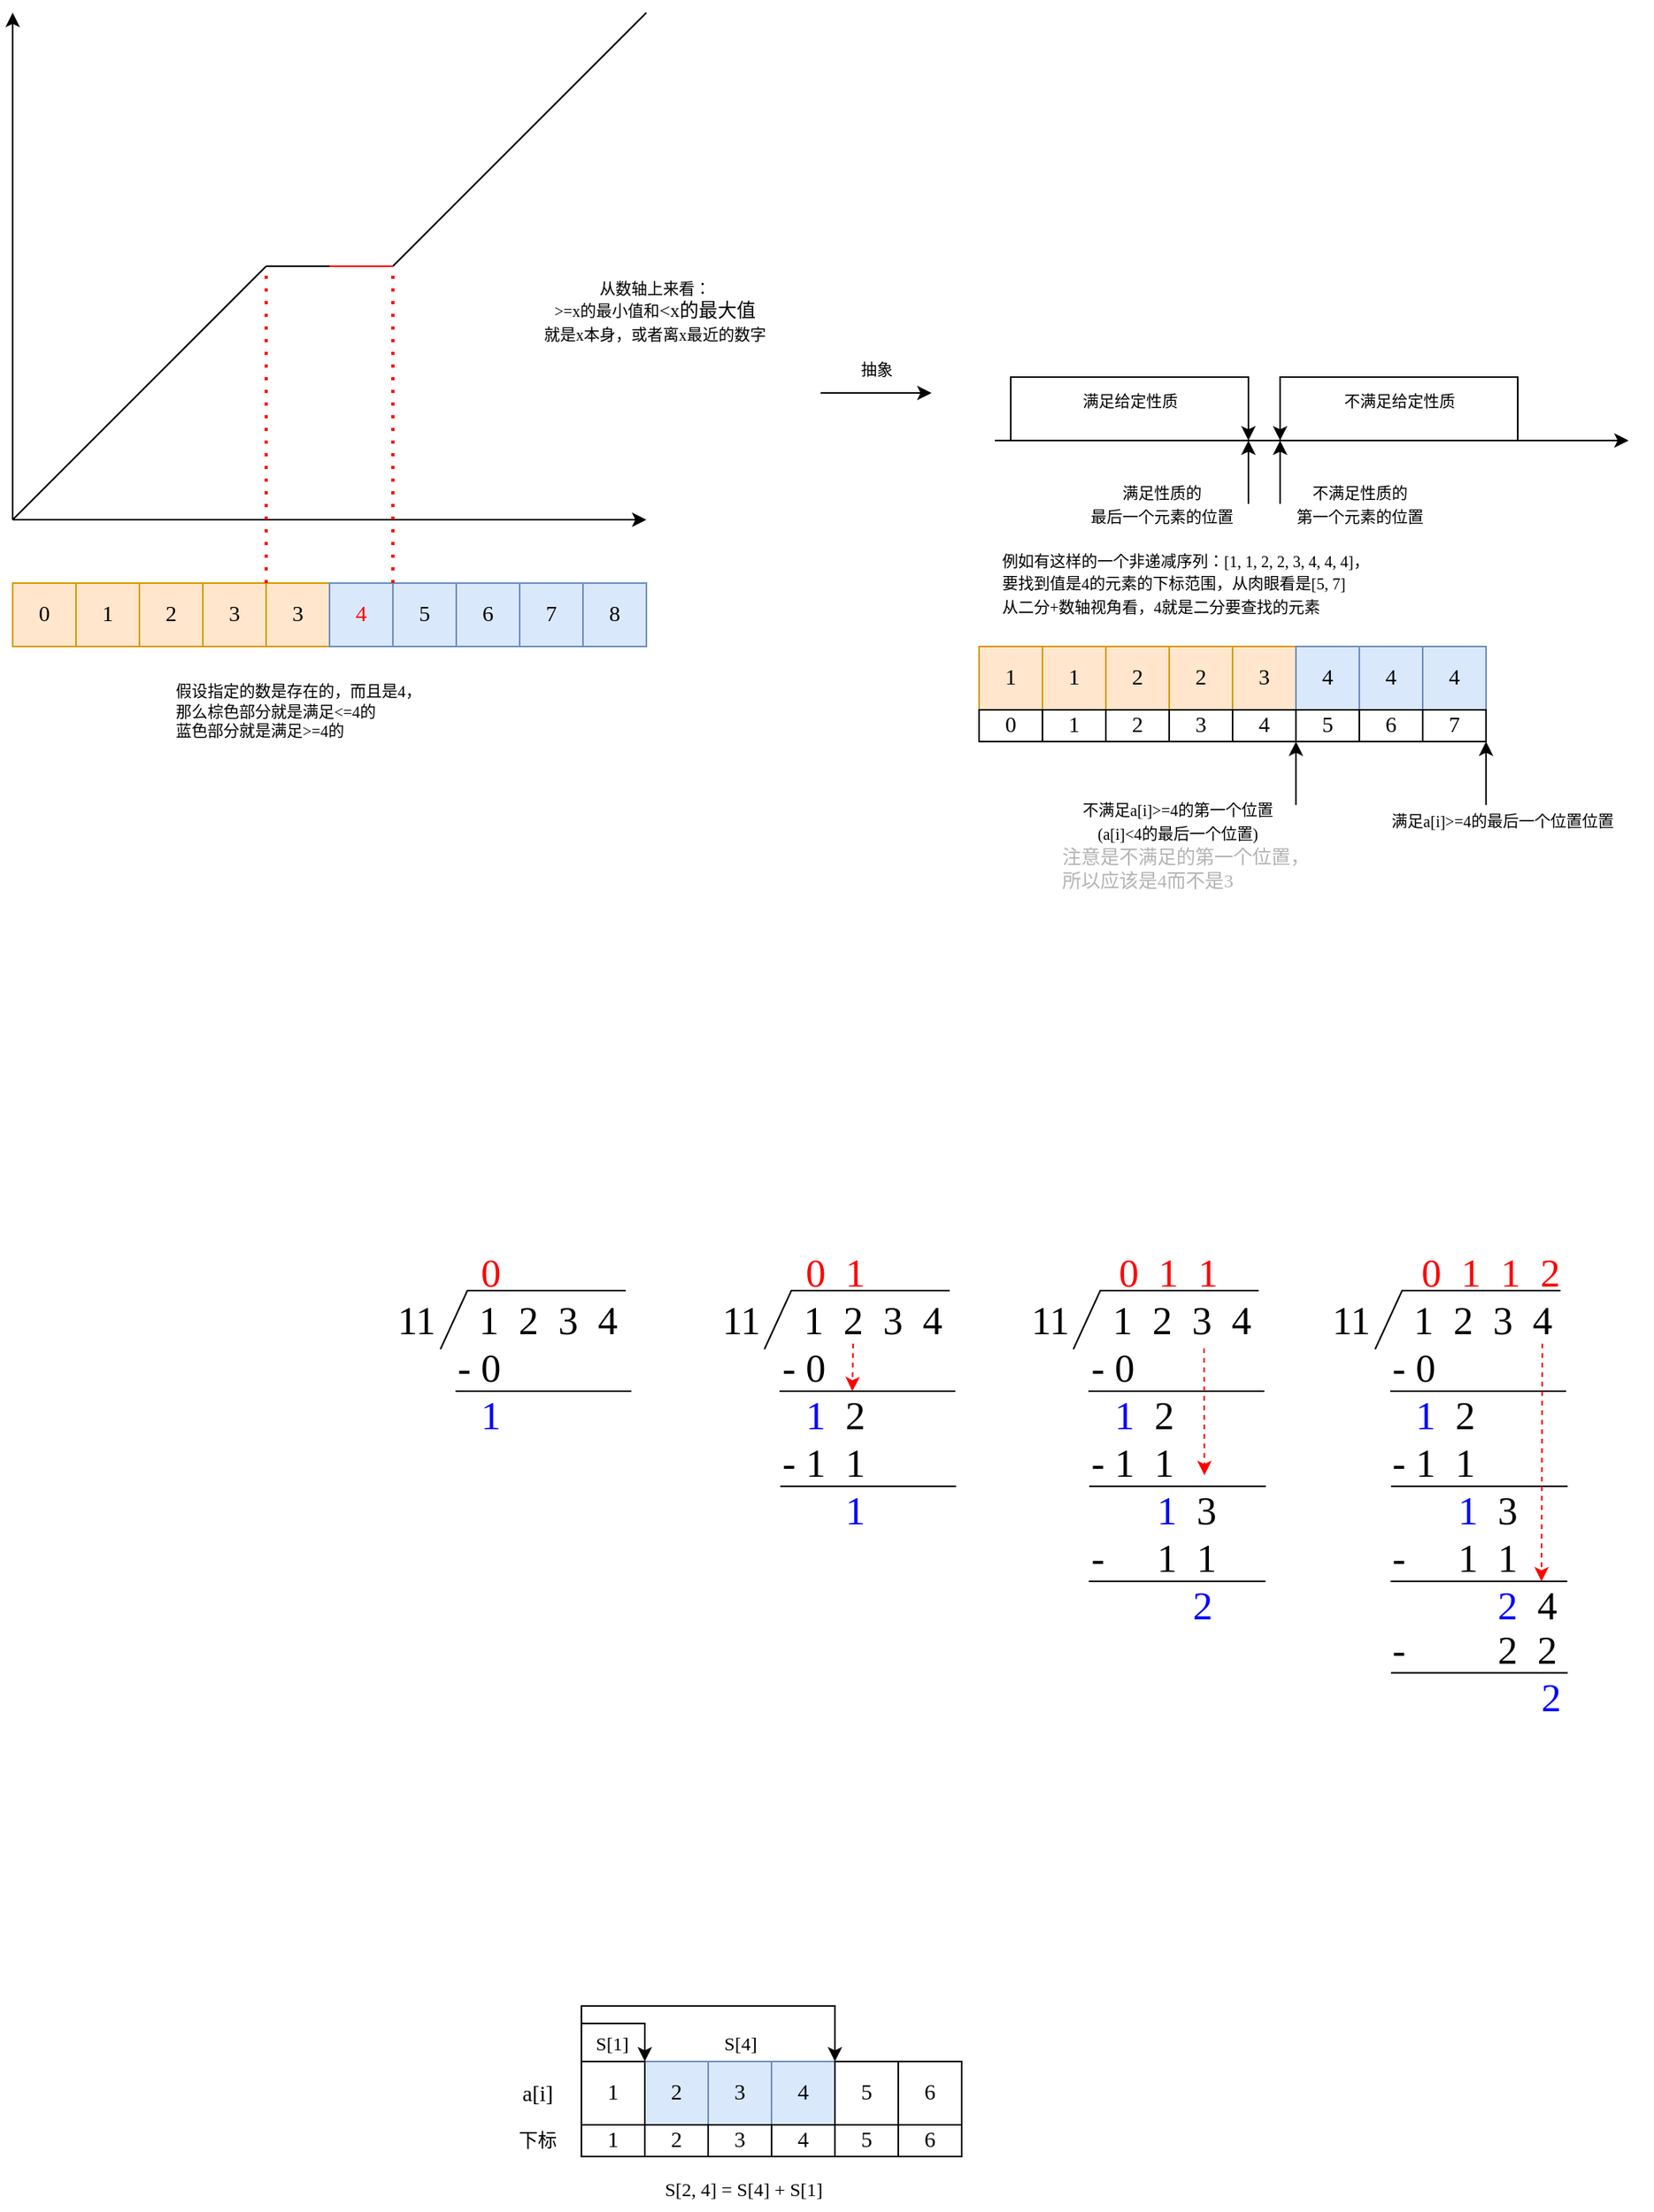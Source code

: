 <mxfile version="21.1.9" type="device">
  <diagram name="第 1 页" id="9zUbWYoIl6yVEuOiOavs">
    <mxGraphModel dx="1073" dy="599" grid="0" gridSize="10" guides="1" tooltips="1" connect="1" arrows="1" fold="1" page="1" pageScale="1" pageWidth="1654" pageHeight="2336" math="0" shadow="0">
      <root>
        <mxCell id="0" />
        <mxCell id="1" parent="0" />
        <mxCell id="oUjWwWJiYIkfK6Kyxx1s-2" value="&lt;font style=&quot;font-size: 14px;&quot;&gt;1&lt;/font&gt;" style="rounded=0;whiteSpace=wrap;html=1;fillColor=#ffe6cc;strokeColor=#d79b00;fontFamily=Songti TC;fontSize=14;" vertex="1" parent="1">
          <mxGeometry x="280" y="480" width="40" height="40" as="geometry" />
        </mxCell>
        <mxCell id="oUjWwWJiYIkfK6Kyxx1s-3" value="2" style="rounded=0;whiteSpace=wrap;html=1;fillColor=#ffe6cc;strokeColor=#d79b00;fontFamily=Songti TC;fontSize=14;" vertex="1" parent="1">
          <mxGeometry x="320" y="480" width="40" height="40" as="geometry" />
        </mxCell>
        <mxCell id="oUjWwWJiYIkfK6Kyxx1s-4" value="3" style="rounded=0;whiteSpace=wrap;html=1;fillColor=#ffe6cc;strokeColor=#d79b00;fontFamily=Songti TC;fontSize=14;" vertex="1" parent="1">
          <mxGeometry x="360" y="480" width="40" height="40" as="geometry" />
        </mxCell>
        <mxCell id="oUjWwWJiYIkfK6Kyxx1s-5" value="3" style="rounded=0;whiteSpace=wrap;html=1;fillColor=#ffe6cc;strokeColor=#d79b00;fontFamily=Songti TC;fontSize=14;" vertex="1" parent="1">
          <mxGeometry x="400" y="480" width="40" height="40" as="geometry" />
        </mxCell>
        <mxCell id="oUjWwWJiYIkfK6Kyxx1s-6" value="&lt;font color=&quot;#ff0000&quot;&gt;4&lt;/font&gt;" style="rounded=0;whiteSpace=wrap;html=1;fillColor=#dae8fc;strokeColor=#6c8ebf;fontFamily=Songti TC;fontSize=14;" vertex="1" parent="1">
          <mxGeometry x="440" y="480" width="40" height="40" as="geometry" />
        </mxCell>
        <mxCell id="oUjWwWJiYIkfK6Kyxx1s-7" value="5" style="rounded=0;whiteSpace=wrap;html=1;fillColor=#dae8fc;strokeColor=#6c8ebf;fontFamily=Songti TC;fontSize=14;" vertex="1" parent="1">
          <mxGeometry x="480" y="480" width="40" height="40" as="geometry" />
        </mxCell>
        <mxCell id="oUjWwWJiYIkfK6Kyxx1s-8" value="6" style="rounded=0;whiteSpace=wrap;html=1;fillColor=#dae8fc;strokeColor=#6c8ebf;fontFamily=Songti TC;fontSize=14;" vertex="1" parent="1">
          <mxGeometry x="520" y="480" width="40" height="40" as="geometry" />
        </mxCell>
        <mxCell id="oUjWwWJiYIkfK6Kyxx1s-9" value="7" style="rounded=0;whiteSpace=wrap;html=1;fillColor=#dae8fc;strokeColor=#6c8ebf;fontFamily=Songti TC;fontSize=14;" vertex="1" parent="1">
          <mxGeometry x="560" y="480" width="40" height="40" as="geometry" />
        </mxCell>
        <mxCell id="oUjWwWJiYIkfK6Kyxx1s-10" value="8" style="rounded=0;whiteSpace=wrap;html=1;fillColor=#dae8fc;strokeColor=#6c8ebf;fontFamily=Songti TC;fontSize=14;" vertex="1" parent="1">
          <mxGeometry x="600" y="480" width="40" height="40" as="geometry" />
        </mxCell>
        <mxCell id="oUjWwWJiYIkfK6Kyxx1s-11" value="" style="endArrow=classic;html=1;rounded=0;" edge="1" parent="1">
          <mxGeometry width="50" height="50" relative="1" as="geometry">
            <mxPoint x="240" y="440" as="sourcePoint" />
            <mxPoint x="640" y="440" as="targetPoint" />
          </mxGeometry>
        </mxCell>
        <mxCell id="oUjWwWJiYIkfK6Kyxx1s-12" value="" style="endArrow=none;html=1;rounded=0;" edge="1" parent="1">
          <mxGeometry width="50" height="50" relative="1" as="geometry">
            <mxPoint x="240" y="440" as="sourcePoint" />
            <mxPoint x="400" y="280" as="targetPoint" />
          </mxGeometry>
        </mxCell>
        <mxCell id="oUjWwWJiYIkfK6Kyxx1s-13" value="" style="endArrow=none;html=1;rounded=0;" edge="1" parent="1">
          <mxGeometry width="50" height="50" relative="1" as="geometry">
            <mxPoint x="400" y="280" as="sourcePoint" />
            <mxPoint x="440" y="280" as="targetPoint" />
          </mxGeometry>
        </mxCell>
        <mxCell id="oUjWwWJiYIkfK6Kyxx1s-14" value="&lt;font style=&quot;font-size: 14px;&quot;&gt;0&lt;/font&gt;" style="rounded=0;whiteSpace=wrap;html=1;fillColor=#ffe6cc;strokeColor=#d79b00;fontFamily=Songti TC;fontSize=14;" vertex="1" parent="1">
          <mxGeometry x="240" y="480" width="40" height="40" as="geometry" />
        </mxCell>
        <mxCell id="oUjWwWJiYIkfK6Kyxx1s-15" value="" style="endArrow=none;html=1;rounded=0;strokeColor=#FF0000;" edge="1" parent="1">
          <mxGeometry width="50" height="50" relative="1" as="geometry">
            <mxPoint x="440" y="280" as="sourcePoint" />
            <mxPoint x="480" y="280" as="targetPoint" />
          </mxGeometry>
        </mxCell>
        <mxCell id="oUjWwWJiYIkfK6Kyxx1s-16" value="" style="endArrow=none;html=1;rounded=0;" edge="1" parent="1">
          <mxGeometry width="50" height="50" relative="1" as="geometry">
            <mxPoint x="480" y="280" as="sourcePoint" />
            <mxPoint x="520" y="240" as="targetPoint" />
          </mxGeometry>
        </mxCell>
        <mxCell id="oUjWwWJiYIkfK6Kyxx1s-17" value="" style="endArrow=none;html=1;rounded=0;" edge="1" parent="1">
          <mxGeometry width="50" height="50" relative="1" as="geometry">
            <mxPoint x="520" y="240" as="sourcePoint" />
            <mxPoint x="640" y="120" as="targetPoint" />
          </mxGeometry>
        </mxCell>
        <mxCell id="oUjWwWJiYIkfK6Kyxx1s-18" value="" style="endArrow=classic;html=1;rounded=0;" edge="1" parent="1">
          <mxGeometry width="50" height="50" relative="1" as="geometry">
            <mxPoint x="240" y="440" as="sourcePoint" />
            <mxPoint x="240" y="120" as="targetPoint" />
          </mxGeometry>
        </mxCell>
        <mxCell id="oUjWwWJiYIkfK6Kyxx1s-19" value="" style="endArrow=none;dashed=1;html=1;dashPattern=1 3;strokeWidth=2;rounded=0;fontColor=#FF0000;labelBorderColor=#FF0000;strokeColor=#FF0000;" edge="1" parent="1">
          <mxGeometry width="50" height="50" relative="1" as="geometry">
            <mxPoint x="480" y="480" as="sourcePoint" />
            <mxPoint x="480" y="280" as="targetPoint" />
          </mxGeometry>
        </mxCell>
        <mxCell id="oUjWwWJiYIkfK6Kyxx1s-20" value="&lt;div style=&quot;text-align: left;&quot;&gt;&lt;span style=&quot;font-family: &amp;quot;Songti TC&amp;quot;; font-size: x-small; background-color: initial;&quot;&gt;假设指定的数是存在的，而且是4，&lt;/span&gt;&lt;/div&gt;&lt;font face=&quot;Songti TC&quot; size=&quot;1&quot;&gt;&lt;div style=&quot;text-align: left;&quot;&gt;&lt;span style=&quot;background-color: initial;&quot;&gt;那么棕色部分就是满足&amp;lt;=4的&lt;/span&gt;&lt;/div&gt;&lt;div style=&quot;text-align: left;&quot;&gt;&lt;span style=&quot;background-color: initial;&quot;&gt;蓝色部分就是满足&amp;gt;=4的&lt;/span&gt;&lt;/div&gt;&lt;/font&gt;" style="text;html=1;align=center;verticalAlign=middle;resizable=0;points=[];autosize=1;strokeColor=none;fillColor=none;" vertex="1" parent="1">
          <mxGeometry x="315" y="530" width="210" height="60" as="geometry" />
        </mxCell>
        <mxCell id="oUjWwWJiYIkfK6Kyxx1s-21" value="&lt;font face=&quot;Songti TC&quot;&gt;&lt;font size=&quot;1&quot;&gt;从数轴上来看：&lt;br&gt;&amp;gt;=x的最小值和&lt;/font&gt;&amp;lt;x的最大值&lt;/font&gt;&lt;font size=&quot;1&quot; face=&quot;Songti TC&quot;&gt;&lt;br&gt;就是x本身，或者离x最近的数字&lt;br&gt;&lt;br&gt;&lt;/font&gt;" style="text;html=1;align=center;verticalAlign=middle;resizable=0;points=[];autosize=1;strokeColor=none;fillColor=none;" vertex="1" parent="1">
          <mxGeometry x="550" y="280" width="190" height="70" as="geometry" />
        </mxCell>
        <mxCell id="oUjWwWJiYIkfK6Kyxx1s-22" value="" style="endArrow=none;dashed=1;html=1;dashPattern=1 3;strokeWidth=2;rounded=0;strokeColor=#FF0000;" edge="1" parent="1">
          <mxGeometry width="50" height="50" relative="1" as="geometry">
            <mxPoint x="400" y="480" as="sourcePoint" />
            <mxPoint x="400" y="280" as="targetPoint" />
          </mxGeometry>
        </mxCell>
        <mxCell id="oUjWwWJiYIkfK6Kyxx1s-24" value="" style="endArrow=classic;html=1;rounded=0;" edge="1" parent="1">
          <mxGeometry width="50" height="50" relative="1" as="geometry">
            <mxPoint x="750" y="360" as="sourcePoint" />
            <mxPoint x="820" y="360" as="targetPoint" />
          </mxGeometry>
        </mxCell>
        <mxCell id="oUjWwWJiYIkfK6Kyxx1s-25" value="&lt;font size=&quot;1&quot; face=&quot;Songti TC&quot;&gt;抽象&lt;br&gt;&lt;/font&gt;" style="text;html=1;align=center;verticalAlign=middle;resizable=0;points=[];autosize=1;strokeColor=none;fillColor=none;" vertex="1" parent="1">
          <mxGeometry x="760" y="330" width="50" height="30" as="geometry" />
        </mxCell>
        <mxCell id="oUjWwWJiYIkfK6Kyxx1s-26" value="" style="endArrow=classic;html=1;rounded=0;" edge="1" parent="1">
          <mxGeometry width="50" height="50" relative="1" as="geometry">
            <mxPoint x="860" y="390" as="sourcePoint" />
            <mxPoint x="1260" y="390" as="targetPoint" />
          </mxGeometry>
        </mxCell>
        <mxCell id="oUjWwWJiYIkfK6Kyxx1s-27" value="" style="endArrow=classic;html=1;rounded=0;" edge="1" parent="1">
          <mxGeometry width="50" height="50" relative="1" as="geometry">
            <mxPoint x="870" y="390" as="sourcePoint" />
            <mxPoint x="1020" y="390" as="targetPoint" />
            <Array as="points">
              <mxPoint x="870" y="350" />
              <mxPoint x="970" y="350" />
              <mxPoint x="1020" y="350" />
            </Array>
          </mxGeometry>
        </mxCell>
        <mxCell id="oUjWwWJiYIkfK6Kyxx1s-28" value="" style="endArrow=classic;html=1;rounded=0;" edge="1" parent="1">
          <mxGeometry width="50" height="50" relative="1" as="geometry">
            <mxPoint x="1190" y="390" as="sourcePoint" />
            <mxPoint x="1040" y="390" as="targetPoint" />
            <Array as="points">
              <mxPoint x="1190" y="350" />
              <mxPoint x="1140" y="350" />
              <mxPoint x="1040" y="350" />
            </Array>
          </mxGeometry>
        </mxCell>
        <mxCell id="oUjWwWJiYIkfK6Kyxx1s-29" value="&lt;font size=&quot;1&quot; face=&quot;Songti TC&quot;&gt;满足给定性质&lt;br&gt;&lt;/font&gt;" style="text;html=1;align=center;verticalAlign=middle;resizable=0;points=[];autosize=1;strokeColor=none;fillColor=none;" vertex="1" parent="1">
          <mxGeometry x="895" y="350" width="100" height="30" as="geometry" />
        </mxCell>
        <mxCell id="oUjWwWJiYIkfK6Kyxx1s-31" value="&lt;font size=&quot;1&quot; face=&quot;Songti TC&quot;&gt;不满足给定性质&lt;br&gt;&lt;/font&gt;" style="text;html=1;align=center;verticalAlign=middle;resizable=0;points=[];autosize=1;strokeColor=none;fillColor=none;" vertex="1" parent="1">
          <mxGeometry x="1060" y="350" width="110" height="30" as="geometry" />
        </mxCell>
        <mxCell id="oUjWwWJiYIkfK6Kyxx1s-32" value="" style="endArrow=classic;html=1;rounded=0;" edge="1" parent="1">
          <mxGeometry width="50" height="50" relative="1" as="geometry">
            <mxPoint x="1020" y="430" as="sourcePoint" />
            <mxPoint x="1020" y="390" as="targetPoint" />
          </mxGeometry>
        </mxCell>
        <mxCell id="oUjWwWJiYIkfK6Kyxx1s-33" value="" style="endArrow=classic;html=1;rounded=0;" edge="1" parent="1">
          <mxGeometry width="50" height="50" relative="1" as="geometry">
            <mxPoint x="1040" y="430" as="sourcePoint" />
            <mxPoint x="1040" y="390" as="targetPoint" />
          </mxGeometry>
        </mxCell>
        <mxCell id="oUjWwWJiYIkfK6Kyxx1s-34" value="&lt;font size=&quot;1&quot; face=&quot;Songti TC&quot;&gt;满足性质的&lt;br&gt;最后一个元素的位置&lt;br&gt;&lt;/font&gt;" style="text;html=1;align=center;verticalAlign=middle;resizable=0;points=[];autosize=1;strokeColor=none;fillColor=none;" vertex="1" parent="1">
          <mxGeometry x="900" y="410" width="130" height="40" as="geometry" />
        </mxCell>
        <mxCell id="oUjWwWJiYIkfK6Kyxx1s-35" value="&lt;font size=&quot;1&quot; face=&quot;Songti TC&quot;&gt;不满足性质的&lt;br&gt;第一个元素的位置&lt;br&gt;&lt;/font&gt;" style="text;html=1;align=center;verticalAlign=middle;resizable=0;points=[];autosize=1;strokeColor=none;fillColor=none;" vertex="1" parent="1">
          <mxGeometry x="1030" y="410" width="120" height="40" as="geometry" />
        </mxCell>
        <mxCell id="oUjWwWJiYIkfK6Kyxx1s-37" value="&lt;div style=&quot;text-align: left;&quot;&gt;&lt;span style=&quot;font-family: &amp;quot;Songti TC&amp;quot;; font-size: x-small; background-color: initial;&quot;&gt;例如有这样的一个非递减序列：[1, 1, 2, 2, 3, 4, 4, 4]，&lt;/span&gt;&lt;/div&gt;&lt;div style=&quot;text-align: left;&quot;&gt;&lt;span style=&quot;font-family: &amp;quot;Songti TC&amp;quot;; font-size: x-small; background-color: initial;&quot;&gt;要找到值是4的元素的下标范围，从肉眼看是[5, 7]&lt;/span&gt;&lt;/div&gt;&lt;div style=&quot;text-align: left;&quot;&gt;&lt;font size=&quot;1&quot; face=&quot;Songti TC&quot;&gt;从二分+数轴视角看，4就是二分要查找的元素&lt;/font&gt;&lt;/div&gt;" style="text;html=1;align=center;verticalAlign=middle;resizable=0;points=[];autosize=1;strokeColor=none;fillColor=none;" vertex="1" parent="1">
          <mxGeometry x="835" y="450" width="290" height="60" as="geometry" />
        </mxCell>
        <mxCell id="oUjWwWJiYIkfK6Kyxx1s-38" value="&lt;font style=&quot;font-size: 14px;&quot;&gt;1&lt;/font&gt;" style="rounded=0;whiteSpace=wrap;html=1;fillColor=#ffe6cc;strokeColor=#d79b00;fontFamily=Songti TC;fontSize=14;" vertex="1" parent="1">
          <mxGeometry x="890" y="520" width="40" height="40" as="geometry" />
        </mxCell>
        <mxCell id="oUjWwWJiYIkfK6Kyxx1s-39" value="2" style="rounded=0;whiteSpace=wrap;html=1;fillColor=#ffe6cc;strokeColor=#d79b00;fontFamily=Songti TC;fontSize=14;" vertex="1" parent="1">
          <mxGeometry x="930" y="520" width="40" height="40" as="geometry" />
        </mxCell>
        <mxCell id="oUjWwWJiYIkfK6Kyxx1s-40" value="2" style="rounded=0;whiteSpace=wrap;html=1;fillColor=#ffe6cc;strokeColor=#d79b00;fontFamily=Songti TC;fontSize=14;" vertex="1" parent="1">
          <mxGeometry x="970" y="520" width="40" height="40" as="geometry" />
        </mxCell>
        <mxCell id="oUjWwWJiYIkfK6Kyxx1s-41" value="3" style="rounded=0;whiteSpace=wrap;html=1;fillColor=#ffe6cc;strokeColor=#d79b00;fontFamily=Songti TC;fontSize=14;" vertex="1" parent="1">
          <mxGeometry x="1010" y="520" width="40" height="40" as="geometry" />
        </mxCell>
        <mxCell id="oUjWwWJiYIkfK6Kyxx1s-42" value="4" style="rounded=0;whiteSpace=wrap;html=1;fillColor=#dae8fc;strokeColor=#6c8ebf;fontFamily=Songti TC;fontSize=14;" vertex="1" parent="1">
          <mxGeometry x="1050" y="520" width="40" height="40" as="geometry" />
        </mxCell>
        <mxCell id="oUjWwWJiYIkfK6Kyxx1s-43" value="4" style="rounded=0;whiteSpace=wrap;html=1;fillColor=#dae8fc;strokeColor=#6c8ebf;fontFamily=Songti TC;fontSize=14;" vertex="1" parent="1">
          <mxGeometry x="1090" y="520" width="40" height="40" as="geometry" />
        </mxCell>
        <mxCell id="oUjWwWJiYIkfK6Kyxx1s-44" value="4" style="rounded=0;whiteSpace=wrap;html=1;fillColor=#dae8fc;strokeColor=#6c8ebf;fontFamily=Songti TC;fontSize=14;" vertex="1" parent="1">
          <mxGeometry x="1130" y="520" width="40" height="40" as="geometry" />
        </mxCell>
        <mxCell id="oUjWwWJiYIkfK6Kyxx1s-47" value="&lt;font style=&quot;font-size: 14px;&quot;&gt;1&lt;/font&gt;" style="rounded=0;whiteSpace=wrap;html=1;fillColor=#ffe6cc;strokeColor=#d79b00;fontFamily=Songti TC;fontSize=14;" vertex="1" parent="1">
          <mxGeometry x="850" y="520" width="40" height="40" as="geometry" />
        </mxCell>
        <mxCell id="oUjWwWJiYIkfK6Kyxx1s-58" value="" style="group" vertex="1" connectable="0" parent="1">
          <mxGeometry x="850" y="560" width="320" height="20" as="geometry" />
        </mxCell>
        <mxCell id="oUjWwWJiYIkfK6Kyxx1s-49" value="&lt;font style=&quot;font-size: 14px;&quot;&gt;1&lt;/font&gt;" style="rounded=0;whiteSpace=wrap;html=1;fontFamily=Songti TC;fontSize=14;container=0;" vertex="1" parent="oUjWwWJiYIkfK6Kyxx1s-58">
          <mxGeometry x="40" width="40" height="20" as="geometry" />
        </mxCell>
        <mxCell id="oUjWwWJiYIkfK6Kyxx1s-50" value="2" style="rounded=0;whiteSpace=wrap;html=1;fontFamily=Songti TC;fontSize=14;container=0;" vertex="1" parent="oUjWwWJiYIkfK6Kyxx1s-58">
          <mxGeometry x="80" width="40" height="20" as="geometry" />
        </mxCell>
        <mxCell id="oUjWwWJiYIkfK6Kyxx1s-51" value="3" style="rounded=0;whiteSpace=wrap;html=1;fontFamily=Songti TC;fontSize=14;container=0;" vertex="1" parent="oUjWwWJiYIkfK6Kyxx1s-58">
          <mxGeometry x="120" width="40" height="20" as="geometry" />
        </mxCell>
        <mxCell id="oUjWwWJiYIkfK6Kyxx1s-52" value="4" style="rounded=0;whiteSpace=wrap;html=1;fontFamily=Songti TC;fontSize=14;container=0;" vertex="1" parent="oUjWwWJiYIkfK6Kyxx1s-58">
          <mxGeometry x="160" width="40" height="20" as="geometry" />
        </mxCell>
        <mxCell id="oUjWwWJiYIkfK6Kyxx1s-53" value="5" style="rounded=0;whiteSpace=wrap;html=1;fontFamily=Songti TC;fontSize=14;container=0;" vertex="1" parent="oUjWwWJiYIkfK6Kyxx1s-58">
          <mxGeometry x="200" width="40" height="20" as="geometry" />
        </mxCell>
        <mxCell id="oUjWwWJiYIkfK6Kyxx1s-54" value="6" style="rounded=0;whiteSpace=wrap;html=1;fontFamily=Songti TC;fontSize=14;container=0;" vertex="1" parent="oUjWwWJiYIkfK6Kyxx1s-58">
          <mxGeometry x="240" width="40" height="20" as="geometry" />
        </mxCell>
        <mxCell id="oUjWwWJiYIkfK6Kyxx1s-55" value="7" style="rounded=0;whiteSpace=wrap;html=1;fontFamily=Songti TC;fontSize=14;container=0;" vertex="1" parent="oUjWwWJiYIkfK6Kyxx1s-58">
          <mxGeometry x="280" width="40" height="20" as="geometry" />
        </mxCell>
        <mxCell id="oUjWwWJiYIkfK6Kyxx1s-56" value="&lt;font style=&quot;font-size: 14px;&quot;&gt;0&lt;/font&gt;" style="rounded=0;whiteSpace=wrap;html=1;fontFamily=Songti TC;fontSize=14;container=0;" vertex="1" parent="oUjWwWJiYIkfK6Kyxx1s-58">
          <mxGeometry width="40" height="20" as="geometry" />
        </mxCell>
        <mxCell id="oUjWwWJiYIkfK6Kyxx1s-59" value="&lt;font size=&quot;1&quot; face=&quot;Songti TC&quot;&gt;&lt;br&gt;&lt;/font&gt;" style="text;html=1;align=center;verticalAlign=middle;resizable=0;points=[];autosize=1;strokeColor=none;fillColor=none;" vertex="1" parent="1">
          <mxGeometry x="1160" y="635" width="20" height="30" as="geometry" />
        </mxCell>
        <mxCell id="oUjWwWJiYIkfK6Kyxx1s-60" value="&lt;font size=&quot;1&quot; face=&quot;Songti TC&quot;&gt;不满足a[i]&amp;gt;=4的第一个位置&lt;br&gt;(a[i]&amp;lt;4的最后一个位置)&lt;br&gt;&lt;/font&gt;" style="text;html=1;align=center;verticalAlign=middle;resizable=0;points=[];autosize=1;strokeColor=none;fillColor=none;" vertex="1" parent="1">
          <mxGeometry x="890" y="610" width="170" height="40" as="geometry" />
        </mxCell>
        <mxCell id="oUjWwWJiYIkfK6Kyxx1s-61" value="" style="endArrow=classic;html=1;rounded=0;" edge="1" parent="1">
          <mxGeometry width="50" height="50" relative="1" as="geometry">
            <mxPoint x="1170" y="620" as="sourcePoint" />
            <mxPoint x="1170" y="580" as="targetPoint" />
          </mxGeometry>
        </mxCell>
        <mxCell id="oUjWwWJiYIkfK6Kyxx1s-62" value="" style="endArrow=classic;html=1;rounded=0;" edge="1" parent="1">
          <mxGeometry width="50" height="50" relative="1" as="geometry">
            <mxPoint x="1050" y="620" as="sourcePoint" />
            <mxPoint x="1050" y="580" as="targetPoint" />
          </mxGeometry>
        </mxCell>
        <mxCell id="oUjWwWJiYIkfK6Kyxx1s-63" value="&lt;div style=&quot;text-align: left;&quot;&gt;&lt;span style=&quot;color: rgb(179, 179, 179); font-family: &amp;quot;Songti TC&amp;quot;; background-color: initial;&quot;&gt;注意是不满足的第一个位置，&lt;/span&gt;&lt;/div&gt;&lt;font style=&quot;font-size: 12px;&quot; face=&quot;Songti TC&quot;&gt;&lt;div style=&quot;text-align: left;&quot;&gt;&lt;span style=&quot;color: rgb(179, 179, 179); background-color: initial;&quot;&gt;所以应该是4而不是3&lt;/span&gt;&lt;/div&gt;&lt;/font&gt;" style="text;html=1;align=center;verticalAlign=middle;resizable=0;points=[];autosize=1;strokeColor=none;fillColor=none;" vertex="1" parent="1">
          <mxGeometry x="890" y="640" width="180" height="40" as="geometry" />
        </mxCell>
        <mxCell id="oUjWwWJiYIkfK6Kyxx1s-64" value="&lt;font size=&quot;1&quot; face=&quot;Songti TC&quot;&gt;满足a[i]&amp;gt;=4的最后一个位置位置&lt;br&gt;&lt;/font&gt;" style="text;html=1;align=center;verticalAlign=middle;resizable=0;points=[];autosize=1;strokeColor=none;fillColor=none;" vertex="1" parent="1">
          <mxGeometry x="1085" y="615" width="190" height="30" as="geometry" />
        </mxCell>
        <mxCell id="oUjWwWJiYIkfK6Kyxx1s-65" value="" style="endArrow=none;html=1;rounded=0;" edge="1" parent="1">
          <mxGeometry width="50" height="50" relative="1" as="geometry">
            <mxPoint x="519.5" y="990" as="sourcePoint" />
            <mxPoint x="630.5" y="990" as="targetPoint" />
          </mxGeometry>
        </mxCell>
        <mxCell id="oUjWwWJiYIkfK6Kyxx1s-66" value="" style="endArrow=none;html=1;rounded=0;" edge="1" parent="1">
          <mxGeometry width="50" height="50" relative="1" as="geometry">
            <mxPoint x="510" y="963.5" as="sourcePoint" />
            <mxPoint x="627" y="926.5" as="targetPoint" />
            <Array as="points">
              <mxPoint x="527" y="926.5" />
            </Array>
          </mxGeometry>
        </mxCell>
        <mxCell id="oUjWwWJiYIkfK6Kyxx1s-67" value="&lt;font style=&quot;font-size: 25px;&quot;&gt;&amp;nbsp;1&amp;nbsp; 2&amp;nbsp; 3&amp;nbsp; 4&lt;/font&gt;" style="text;html=1;strokeColor=none;fillColor=none;align=center;verticalAlign=middle;whiteSpace=wrap;rounded=0;fontFamily=Songti TC;" vertex="1" parent="1">
          <mxGeometry x="520" y="930" width="110" height="30" as="geometry" />
        </mxCell>
        <mxCell id="oUjWwWJiYIkfK6Kyxx1s-68" value="&lt;font style=&quot;font-size: 25px;&quot;&gt;11&lt;/font&gt;" style="text;html=1;strokeColor=none;fillColor=none;align=center;verticalAlign=middle;whiteSpace=wrap;rounded=0;fontFamily=Songti TC;" vertex="1" parent="1">
          <mxGeometry x="460" y="930" width="70" height="30" as="geometry" />
        </mxCell>
        <mxCell id="oUjWwWJiYIkfK6Kyxx1s-69" value="&lt;font color=&quot;#ff0000&quot; style=&quot;font-size: 25px;&quot;&gt;0&amp;nbsp;&lt;/font&gt;" style="text;html=1;strokeColor=none;fillColor=none;align=center;verticalAlign=middle;whiteSpace=wrap;rounded=0;fontFamily=Songti TC;" vertex="1" parent="1">
          <mxGeometry x="510" y="900" width="70" height="30" as="geometry" />
        </mxCell>
        <mxCell id="oUjWwWJiYIkfK6Kyxx1s-70" value="&lt;font style=&quot;font-size: 25px;&quot;&gt;0&amp;nbsp;&lt;/font&gt;" style="text;html=1;strokeColor=none;fillColor=none;align=center;verticalAlign=middle;whiteSpace=wrap;rounded=0;fontFamily=Songti TC;" vertex="1" parent="1">
          <mxGeometry x="510" y="960" width="70" height="30" as="geometry" />
        </mxCell>
        <mxCell id="oUjWwWJiYIkfK6Kyxx1s-71" value="&lt;font color=&quot;#0000ff&quot; style=&quot;font-size: 25px;&quot;&gt;1&amp;nbsp;&lt;/font&gt;" style="text;html=1;strokeColor=none;fillColor=none;align=center;verticalAlign=middle;whiteSpace=wrap;rounded=0;fontFamily=Songti TC;" vertex="1" parent="1">
          <mxGeometry x="510" y="990" width="70" height="30" as="geometry" />
        </mxCell>
        <mxCell id="oUjWwWJiYIkfK6Kyxx1s-72" value="&lt;font style=&quot;font-size: 25px;&quot;&gt;-&lt;/font&gt;" style="text;html=1;strokeColor=none;fillColor=none;align=center;verticalAlign=middle;whiteSpace=wrap;rounded=0;fontFamily=Songti TC;" vertex="1" parent="1">
          <mxGeometry x="510" y="970" width="30" height="10" as="geometry" />
        </mxCell>
        <mxCell id="oUjWwWJiYIkfK6Kyxx1s-89" value="" style="endArrow=none;html=1;rounded=0;" edge="1" parent="1">
          <mxGeometry width="50" height="50" relative="1" as="geometry">
            <mxPoint x="724" y="990" as="sourcePoint" />
            <mxPoint x="835" y="990" as="targetPoint" />
          </mxGeometry>
        </mxCell>
        <mxCell id="oUjWwWJiYIkfK6Kyxx1s-90" value="" style="endArrow=none;html=1;rounded=0;" edge="1" parent="1">
          <mxGeometry width="50" height="50" relative="1" as="geometry">
            <mxPoint x="714.5" y="963.5" as="sourcePoint" />
            <mxPoint x="831.5" y="926.5" as="targetPoint" />
            <Array as="points">
              <mxPoint x="731.5" y="926.5" />
            </Array>
          </mxGeometry>
        </mxCell>
        <mxCell id="oUjWwWJiYIkfK6Kyxx1s-91" value="&lt;font style=&quot;font-size: 25px;&quot;&gt;&amp;nbsp;1&amp;nbsp; 2&amp;nbsp; 3&amp;nbsp; 4&lt;/font&gt;" style="text;html=1;strokeColor=none;fillColor=none;align=center;verticalAlign=middle;whiteSpace=wrap;rounded=0;fontFamily=Songti TC;" vertex="1" parent="1">
          <mxGeometry x="724.5" y="930" width="110" height="30" as="geometry" />
        </mxCell>
        <mxCell id="oUjWwWJiYIkfK6Kyxx1s-92" value="&lt;font style=&quot;font-size: 25px;&quot;&gt;11&lt;/font&gt;" style="text;html=1;strokeColor=none;fillColor=none;align=center;verticalAlign=middle;whiteSpace=wrap;rounded=0;fontFamily=Songti TC;" vertex="1" parent="1">
          <mxGeometry x="664.5" y="930" width="70" height="30" as="geometry" />
        </mxCell>
        <mxCell id="oUjWwWJiYIkfK6Kyxx1s-93" value="&lt;font color=&quot;#ff0000&quot; style=&quot;font-size: 25px;&quot;&gt;&amp;nbsp; &amp;nbsp;0&amp;nbsp; 1&lt;/font&gt;" style="text;html=1;strokeColor=none;fillColor=none;align=center;verticalAlign=middle;whiteSpace=wrap;rounded=0;fontFamily=Songti TC;" vertex="1" parent="1">
          <mxGeometry x="714.5" y="900" width="70" height="30" as="geometry" />
        </mxCell>
        <mxCell id="oUjWwWJiYIkfK6Kyxx1s-94" value="&lt;font style=&quot;font-size: 25px;&quot;&gt;0&amp;nbsp;&lt;/font&gt;" style="text;html=1;strokeColor=none;fillColor=none;align=center;verticalAlign=middle;whiteSpace=wrap;rounded=0;fontFamily=Songti TC;" vertex="1" parent="1">
          <mxGeometry x="714.5" y="960" width="70" height="30" as="geometry" />
        </mxCell>
        <mxCell id="oUjWwWJiYIkfK6Kyxx1s-95" value="&lt;font color=&quot;#0000ff&quot; style=&quot;font-size: 25px;&quot;&gt;&amp;nbsp; &amp;nbsp;1&amp;nbsp; &lt;/font&gt;&lt;font style=&quot;font-size: 25px;&quot;&gt;2&lt;/font&gt;" style="text;html=1;strokeColor=none;fillColor=none;align=center;verticalAlign=middle;whiteSpace=wrap;rounded=0;fontFamily=Songti TC;" vertex="1" parent="1">
          <mxGeometry x="714.5" y="990" width="70" height="30" as="geometry" />
        </mxCell>
        <mxCell id="oUjWwWJiYIkfK6Kyxx1s-96" value="&lt;font style=&quot;font-size: 25px;&quot;&gt;-&lt;/font&gt;" style="text;html=1;strokeColor=none;fillColor=none;align=center;verticalAlign=middle;whiteSpace=wrap;rounded=0;fontFamily=Songti TC;" vertex="1" parent="1">
          <mxGeometry x="714.5" y="970" width="30" height="10" as="geometry" />
        </mxCell>
        <mxCell id="oUjWwWJiYIkfK6Kyxx1s-98" value="" style="endArrow=none;html=1;rounded=0;" edge="1" parent="1">
          <mxGeometry width="50" height="50" relative="1" as="geometry">
            <mxPoint x="724.5" y="1050" as="sourcePoint" />
            <mxPoint x="835.5" y="1050" as="targetPoint" />
          </mxGeometry>
        </mxCell>
        <mxCell id="oUjWwWJiYIkfK6Kyxx1s-99" value="&lt;font style=&quot;font-size: 25px;&quot;&gt;&amp;nbsp; &amp;nbsp;1&amp;nbsp; 1&lt;/font&gt;" style="text;html=1;strokeColor=none;fillColor=none;align=center;verticalAlign=middle;whiteSpace=wrap;rounded=0;fontFamily=Songti TC;" vertex="1" parent="1">
          <mxGeometry x="714.5" y="1020" width="70" height="30" as="geometry" />
        </mxCell>
        <mxCell id="oUjWwWJiYIkfK6Kyxx1s-100" value="&lt;font style=&quot;font-size: 25px;&quot;&gt;-&lt;/font&gt;" style="text;html=1;strokeColor=none;fillColor=none;align=center;verticalAlign=middle;whiteSpace=wrap;rounded=0;fontFamily=Songti TC;" vertex="1" parent="1">
          <mxGeometry x="714.5" y="1030" width="30" height="10" as="geometry" />
        </mxCell>
        <mxCell id="oUjWwWJiYIkfK6Kyxx1s-101" value="&lt;font color=&quot;#0000ff&quot; style=&quot;font-size: 25px;&quot;&gt;&amp;nbsp; &amp;nbsp; &amp;nbsp; &amp;nbsp;1&lt;/font&gt;" style="text;html=1;strokeColor=none;fillColor=none;align=center;verticalAlign=middle;whiteSpace=wrap;rounded=0;fontFamily=Songti TC;" vertex="1" parent="1">
          <mxGeometry x="714.5" y="1050" width="70" height="30" as="geometry" />
        </mxCell>
        <mxCell id="oUjWwWJiYIkfK6Kyxx1s-102" value="" style="endArrow=none;html=1;rounded=0;" edge="1" parent="1">
          <mxGeometry width="50" height="50" relative="1" as="geometry">
            <mxPoint x="919" y="990" as="sourcePoint" />
            <mxPoint x="1030" y="990" as="targetPoint" />
          </mxGeometry>
        </mxCell>
        <mxCell id="oUjWwWJiYIkfK6Kyxx1s-103" value="" style="endArrow=none;html=1;rounded=0;" edge="1" parent="1">
          <mxGeometry width="50" height="50" relative="1" as="geometry">
            <mxPoint x="909.5" y="963.5" as="sourcePoint" />
            <mxPoint x="1026.5" y="926.5" as="targetPoint" />
            <Array as="points">
              <mxPoint x="926.5" y="926.5" />
            </Array>
          </mxGeometry>
        </mxCell>
        <mxCell id="oUjWwWJiYIkfK6Kyxx1s-104" value="&lt;font style=&quot;font-size: 25px;&quot;&gt;&amp;nbsp;1&amp;nbsp; 2&amp;nbsp; 3&amp;nbsp; 4&lt;/font&gt;" style="text;html=1;strokeColor=none;fillColor=none;align=center;verticalAlign=middle;whiteSpace=wrap;rounded=0;fontFamily=Songti TC;" vertex="1" parent="1">
          <mxGeometry x="919.5" y="930" width="110" height="30" as="geometry" />
        </mxCell>
        <mxCell id="oUjWwWJiYIkfK6Kyxx1s-105" value="&lt;font style=&quot;font-size: 25px;&quot;&gt;11&lt;/font&gt;" style="text;html=1;strokeColor=none;fillColor=none;align=center;verticalAlign=middle;whiteSpace=wrap;rounded=0;fontFamily=Songti TC;" vertex="1" parent="1">
          <mxGeometry x="859.5" y="930" width="70" height="30" as="geometry" />
        </mxCell>
        <mxCell id="oUjWwWJiYIkfK6Kyxx1s-106" value="&lt;font color=&quot;#ff0000&quot; style=&quot;font-size: 25px;&quot;&gt;&amp;nbsp;0&amp;nbsp; 1&amp;nbsp; 1&lt;/font&gt;" style="text;html=1;strokeColor=none;fillColor=none;align=left;verticalAlign=middle;whiteSpace=wrap;rounded=0;fontFamily=Songti TC;" vertex="1" parent="1">
          <mxGeometry x="930" y="900" width="100" height="30" as="geometry" />
        </mxCell>
        <mxCell id="oUjWwWJiYIkfK6Kyxx1s-107" value="&lt;font style=&quot;font-size: 25px;&quot;&gt;0&amp;nbsp;&lt;/font&gt;" style="text;html=1;strokeColor=none;fillColor=none;align=center;verticalAlign=middle;whiteSpace=wrap;rounded=0;fontFamily=Songti TC;" vertex="1" parent="1">
          <mxGeometry x="909.5" y="960" width="70" height="30" as="geometry" />
        </mxCell>
        <mxCell id="oUjWwWJiYIkfK6Kyxx1s-108" value="&lt;font color=&quot;#0000ff&quot; style=&quot;font-size: 25px;&quot;&gt;&amp;nbsp; &amp;nbsp;1&amp;nbsp; &lt;/font&gt;&lt;font style=&quot;font-size: 25px;&quot;&gt;2&lt;/font&gt;" style="text;html=1;strokeColor=none;fillColor=none;align=center;verticalAlign=middle;whiteSpace=wrap;rounded=0;fontFamily=Songti TC;" vertex="1" parent="1">
          <mxGeometry x="909.5" y="990" width="70" height="30" as="geometry" />
        </mxCell>
        <mxCell id="oUjWwWJiYIkfK6Kyxx1s-109" value="&lt;font style=&quot;font-size: 25px;&quot;&gt;-&lt;/font&gt;" style="text;html=1;strokeColor=none;fillColor=none;align=center;verticalAlign=middle;whiteSpace=wrap;rounded=0;fontFamily=Songti TC;" vertex="1" parent="1">
          <mxGeometry x="909.5" y="970" width="30" height="10" as="geometry" />
        </mxCell>
        <mxCell id="oUjWwWJiYIkfK6Kyxx1s-110" value="" style="endArrow=none;html=1;rounded=0;" edge="1" parent="1">
          <mxGeometry width="50" height="50" relative="1" as="geometry">
            <mxPoint x="919.5" y="1050" as="sourcePoint" />
            <mxPoint x="1031" y="1050" as="targetPoint" />
          </mxGeometry>
        </mxCell>
        <mxCell id="oUjWwWJiYIkfK6Kyxx1s-111" value="&lt;font style=&quot;font-size: 25px;&quot;&gt;&amp;nbsp; &amp;nbsp;1&amp;nbsp; 1&lt;/font&gt;" style="text;html=1;strokeColor=none;fillColor=none;align=center;verticalAlign=middle;whiteSpace=wrap;rounded=0;fontFamily=Songti TC;" vertex="1" parent="1">
          <mxGeometry x="909.5" y="1020" width="70" height="30" as="geometry" />
        </mxCell>
        <mxCell id="oUjWwWJiYIkfK6Kyxx1s-112" value="&lt;font style=&quot;font-size: 25px;&quot;&gt;-&lt;/font&gt;" style="text;html=1;strokeColor=none;fillColor=none;align=center;verticalAlign=middle;whiteSpace=wrap;rounded=0;fontFamily=Songti TC;" vertex="1" parent="1">
          <mxGeometry x="909.5" y="1030" width="30" height="10" as="geometry" />
        </mxCell>
        <mxCell id="oUjWwWJiYIkfK6Kyxx1s-113" value="&lt;font color=&quot;#0000ff&quot; style=&quot;font-size: 25px;&quot;&gt;&amp;nbsp; &amp;nbsp; &amp;nbsp;1&amp;nbsp;&lt;/font&gt;&lt;font style=&quot;font-size: 25px;&quot;&gt; 3&lt;/font&gt;" style="text;html=1;strokeColor=none;fillColor=none;align=center;verticalAlign=middle;whiteSpace=wrap;rounded=0;fontFamily=Songti TC;" vertex="1" parent="1">
          <mxGeometry x="909.5" y="1050" width="110.5" height="30" as="geometry" />
        </mxCell>
        <mxCell id="oUjWwWJiYIkfK6Kyxx1s-115" value="&lt;font style=&quot;font-size: 25px;&quot;&gt;&amp;nbsp; &amp;nbsp; &amp;nbsp;1&amp;nbsp; 1&lt;/font&gt;" style="text;html=1;strokeColor=none;fillColor=none;align=center;verticalAlign=middle;whiteSpace=wrap;rounded=0;fontFamily=Songti TC;" vertex="1" parent="1">
          <mxGeometry x="909.75" y="1080" width="110.5" height="30" as="geometry" />
        </mxCell>
        <mxCell id="oUjWwWJiYIkfK6Kyxx1s-116" value="" style="endArrow=none;html=1;rounded=0;" edge="1" parent="1">
          <mxGeometry width="50" height="50" relative="1" as="geometry">
            <mxPoint x="919.25" y="1110" as="sourcePoint" />
            <mxPoint x="1030.75" y="1110" as="targetPoint" />
          </mxGeometry>
        </mxCell>
        <mxCell id="oUjWwWJiYIkfK6Kyxx1s-117" value="&lt;font style=&quot;font-size: 25px;&quot;&gt;-&lt;/font&gt;" style="text;html=1;strokeColor=none;fillColor=none;align=center;verticalAlign=middle;whiteSpace=wrap;rounded=0;fontFamily=Songti TC;" vertex="1" parent="1">
          <mxGeometry x="909.75" y="1090" width="30" height="10" as="geometry" />
        </mxCell>
        <mxCell id="oUjWwWJiYIkfK6Kyxx1s-118" value="&lt;font color=&quot;#0000ff&quot; style=&quot;font-size: 25px;&quot;&gt;&amp;nbsp; &amp;nbsp; &amp;nbsp;2&lt;/font&gt;" style="text;html=1;strokeColor=none;fillColor=none;align=center;verticalAlign=middle;whiteSpace=wrap;rounded=0;fontFamily=Songti TC;" vertex="1" parent="1">
          <mxGeometry x="919.75" y="1110" width="110.5" height="30" as="geometry" />
        </mxCell>
        <mxCell id="oUjWwWJiYIkfK6Kyxx1s-119" value="" style="endArrow=none;html=1;rounded=0;" edge="1" parent="1">
          <mxGeometry width="50" height="50" relative="1" as="geometry">
            <mxPoint x="1109.5" y="990" as="sourcePoint" />
            <mxPoint x="1220.5" y="990" as="targetPoint" />
          </mxGeometry>
        </mxCell>
        <mxCell id="oUjWwWJiYIkfK6Kyxx1s-120" value="" style="endArrow=none;html=1;rounded=0;" edge="1" parent="1">
          <mxGeometry width="50" height="50" relative="1" as="geometry">
            <mxPoint x="1100" y="963.5" as="sourcePoint" />
            <mxPoint x="1217" y="926.5" as="targetPoint" />
            <Array as="points">
              <mxPoint x="1117" y="926.5" />
            </Array>
          </mxGeometry>
        </mxCell>
        <mxCell id="oUjWwWJiYIkfK6Kyxx1s-121" value="&lt;font style=&quot;font-size: 25px;&quot;&gt;&amp;nbsp;1&amp;nbsp; 2&amp;nbsp; 3&amp;nbsp; 4&lt;/font&gt;" style="text;html=1;strokeColor=none;fillColor=none;align=center;verticalAlign=middle;whiteSpace=wrap;rounded=0;fontFamily=Songti TC;" vertex="1" parent="1">
          <mxGeometry x="1110" y="930" width="110" height="30" as="geometry" />
        </mxCell>
        <mxCell id="oUjWwWJiYIkfK6Kyxx1s-122" value="&lt;font style=&quot;font-size: 25px;&quot;&gt;11&lt;/font&gt;" style="text;html=1;strokeColor=none;fillColor=none;align=center;verticalAlign=middle;whiteSpace=wrap;rounded=0;fontFamily=Songti TC;" vertex="1" parent="1">
          <mxGeometry x="1050" y="930" width="70" height="30" as="geometry" />
        </mxCell>
        <mxCell id="oUjWwWJiYIkfK6Kyxx1s-123" value="&lt;font color=&quot;#ff0000&quot; style=&quot;font-size: 25px;&quot;&gt;&amp;nbsp;0&amp;nbsp; 1&amp;nbsp; 1&amp;nbsp; 2&lt;/font&gt;" style="text;html=1;strokeColor=none;fillColor=none;align=left;verticalAlign=middle;whiteSpace=wrap;rounded=0;fontFamily=Songti TC;" vertex="1" parent="1">
          <mxGeometry x="1120.5" y="900" width="100" height="30" as="geometry" />
        </mxCell>
        <mxCell id="oUjWwWJiYIkfK6Kyxx1s-124" value="&lt;font style=&quot;font-size: 25px;&quot;&gt;0&amp;nbsp;&lt;/font&gt;" style="text;html=1;strokeColor=none;fillColor=none;align=center;verticalAlign=middle;whiteSpace=wrap;rounded=0;fontFamily=Songti TC;" vertex="1" parent="1">
          <mxGeometry x="1100" y="960" width="70" height="30" as="geometry" />
        </mxCell>
        <mxCell id="oUjWwWJiYIkfK6Kyxx1s-125" value="&lt;font color=&quot;#0000ff&quot; style=&quot;font-size: 25px;&quot;&gt;&amp;nbsp; &amp;nbsp;1&amp;nbsp; &lt;/font&gt;&lt;font style=&quot;font-size: 25px;&quot;&gt;2&lt;/font&gt;" style="text;html=1;strokeColor=none;fillColor=none;align=center;verticalAlign=middle;whiteSpace=wrap;rounded=0;fontFamily=Songti TC;" vertex="1" parent="1">
          <mxGeometry x="1100" y="990" width="70" height="30" as="geometry" />
        </mxCell>
        <mxCell id="oUjWwWJiYIkfK6Kyxx1s-126" value="&lt;font style=&quot;font-size: 25px;&quot;&gt;-&lt;/font&gt;" style="text;html=1;strokeColor=none;fillColor=none;align=center;verticalAlign=middle;whiteSpace=wrap;rounded=0;fontFamily=Songti TC;" vertex="1" parent="1">
          <mxGeometry x="1100" y="970" width="30" height="10" as="geometry" />
        </mxCell>
        <mxCell id="oUjWwWJiYIkfK6Kyxx1s-127" value="" style="endArrow=none;html=1;rounded=0;" edge="1" parent="1">
          <mxGeometry width="50" height="50" relative="1" as="geometry">
            <mxPoint x="1110" y="1050" as="sourcePoint" />
            <mxPoint x="1221.5" y="1050" as="targetPoint" />
          </mxGeometry>
        </mxCell>
        <mxCell id="oUjWwWJiYIkfK6Kyxx1s-128" value="&lt;font style=&quot;font-size: 25px;&quot;&gt;&amp;nbsp; &amp;nbsp;1&amp;nbsp; 1&lt;/font&gt;" style="text;html=1;strokeColor=none;fillColor=none;align=center;verticalAlign=middle;whiteSpace=wrap;rounded=0;fontFamily=Songti TC;" vertex="1" parent="1">
          <mxGeometry x="1100" y="1020" width="70" height="30" as="geometry" />
        </mxCell>
        <mxCell id="oUjWwWJiYIkfK6Kyxx1s-129" value="&lt;font style=&quot;font-size: 25px;&quot;&gt;-&lt;/font&gt;" style="text;html=1;strokeColor=none;fillColor=none;align=center;verticalAlign=middle;whiteSpace=wrap;rounded=0;fontFamily=Songti TC;" vertex="1" parent="1">
          <mxGeometry x="1100" y="1030" width="30" height="10" as="geometry" />
        </mxCell>
        <mxCell id="oUjWwWJiYIkfK6Kyxx1s-130" value="&lt;font color=&quot;#0000ff&quot; style=&quot;font-size: 25px;&quot;&gt;&amp;nbsp; &amp;nbsp; &amp;nbsp;1&amp;nbsp;&lt;/font&gt;&lt;font style=&quot;font-size: 25px;&quot;&gt; 3&lt;/font&gt;" style="text;html=1;strokeColor=none;fillColor=none;align=center;verticalAlign=middle;whiteSpace=wrap;rounded=0;fontFamily=Songti TC;" vertex="1" parent="1">
          <mxGeometry x="1100" y="1050" width="110.5" height="30" as="geometry" />
        </mxCell>
        <mxCell id="oUjWwWJiYIkfK6Kyxx1s-131" value="&lt;font style=&quot;font-size: 25px;&quot;&gt;&amp;nbsp; &amp;nbsp; &amp;nbsp;1&amp;nbsp; 1&lt;/font&gt;" style="text;html=1;strokeColor=none;fillColor=none;align=center;verticalAlign=middle;whiteSpace=wrap;rounded=0;fontFamily=Songti TC;" vertex="1" parent="1">
          <mxGeometry x="1100.25" y="1080" width="110.5" height="30" as="geometry" />
        </mxCell>
        <mxCell id="oUjWwWJiYIkfK6Kyxx1s-132" value="" style="endArrow=none;html=1;rounded=0;" edge="1" parent="1">
          <mxGeometry width="50" height="50" relative="1" as="geometry">
            <mxPoint x="1109.75" y="1110" as="sourcePoint" />
            <mxPoint x="1221.25" y="1110" as="targetPoint" />
          </mxGeometry>
        </mxCell>
        <mxCell id="oUjWwWJiYIkfK6Kyxx1s-133" value="&lt;font style=&quot;font-size: 25px;&quot;&gt;-&lt;/font&gt;" style="text;html=1;strokeColor=none;fillColor=none;align=center;verticalAlign=middle;whiteSpace=wrap;rounded=0;fontFamily=Songti TC;" vertex="1" parent="1">
          <mxGeometry x="1100.25" y="1090" width="30" height="10" as="geometry" />
        </mxCell>
        <mxCell id="oUjWwWJiYIkfK6Kyxx1s-134" value="&lt;font color=&quot;#0000ff&quot; style=&quot;font-size: 25px;&quot;&gt;&amp;nbsp; &amp;nbsp; &amp;nbsp;2&amp;nbsp; &lt;/font&gt;&lt;font style=&quot;font-size: 25px;&quot;&gt;4&lt;/font&gt;" style="text;html=1;strokeColor=none;fillColor=none;align=center;verticalAlign=middle;whiteSpace=wrap;rounded=0;fontFamily=Songti TC;" vertex="1" parent="1">
          <mxGeometry x="1124.75" y="1110" width="110.5" height="30" as="geometry" />
        </mxCell>
        <mxCell id="oUjWwWJiYIkfK6Kyxx1s-135" value="&lt;font style=&quot;font-size: 25px;&quot;&gt;&amp;nbsp; &amp;nbsp; &amp;nbsp;2&amp;nbsp; 2&lt;/font&gt;" style="text;html=1;strokeColor=none;fillColor=none;align=center;verticalAlign=middle;whiteSpace=wrap;rounded=0;fontFamily=Songti TC;" vertex="1" parent="1">
          <mxGeometry x="1124.75" y="1138" width="110.5" height="30" as="geometry" />
        </mxCell>
        <mxCell id="oUjWwWJiYIkfK6Kyxx1s-136" value="&lt;font style=&quot;font-size: 25px;&quot;&gt;-&lt;/font&gt;" style="text;html=1;strokeColor=none;fillColor=none;align=center;verticalAlign=middle;whiteSpace=wrap;rounded=0;fontFamily=Songti TC;" vertex="1" parent="1">
          <mxGeometry x="1100.25" y="1148" width="30" height="10" as="geometry" />
        </mxCell>
        <mxCell id="oUjWwWJiYIkfK6Kyxx1s-137" value="" style="endArrow=none;html=1;rounded=0;" edge="1" parent="1">
          <mxGeometry width="50" height="50" relative="1" as="geometry">
            <mxPoint x="1110" y="1167.71" as="sourcePoint" />
            <mxPoint x="1221.5" y="1167.71" as="targetPoint" />
          </mxGeometry>
        </mxCell>
        <mxCell id="oUjWwWJiYIkfK6Kyxx1s-138" value="&lt;font color=&quot;#0000ff&quot; style=&quot;font-size: 25px;&quot;&gt;&amp;nbsp; &amp;nbsp; &amp;nbsp;2&lt;/font&gt;" style="text;html=1;strokeColor=none;fillColor=none;align=center;verticalAlign=middle;whiteSpace=wrap;rounded=0;fontFamily=Songti TC;" vertex="1" parent="1">
          <mxGeometry x="1140" y="1168" width="110.5" height="30" as="geometry" />
        </mxCell>
        <mxCell id="oUjWwWJiYIkfK6Kyxx1s-145" value="" style="endArrow=classic;html=1;rounded=0;dashed=1;strokeColor=#FF0000;" edge="1" parent="1">
          <mxGeometry width="50" height="50" relative="1" as="geometry">
            <mxPoint x="1205.5" y="960" as="sourcePoint" />
            <mxPoint x="1205" y="1110" as="targetPoint" />
          </mxGeometry>
        </mxCell>
        <mxCell id="oUjWwWJiYIkfK6Kyxx1s-146" value="" style="endArrow=classic;html=1;rounded=0;dashed=1;strokeColor=#FF0000;" edge="1" parent="1">
          <mxGeometry width="50" height="50" relative="1" as="geometry">
            <mxPoint x="992" y="963" as="sourcePoint" />
            <mxPoint x="992.25" y="1043" as="targetPoint" />
          </mxGeometry>
        </mxCell>
        <mxCell id="oUjWwWJiYIkfK6Kyxx1s-147" value="" style="endArrow=classic;html=1;rounded=0;dashed=1;strokeColor=#FF0000;" edge="1" parent="1">
          <mxGeometry width="50" height="50" relative="1" as="geometry">
            <mxPoint x="770.5" y="960" as="sourcePoint" />
            <mxPoint x="770" y="990" as="targetPoint" />
          </mxGeometry>
        </mxCell>
        <mxCell id="oUjWwWJiYIkfK6Kyxx1s-148" value="&lt;font style=&quot;font-size: 14px;&quot;&gt;2&lt;/font&gt;" style="rounded=0;whiteSpace=wrap;html=1;fontFamily=Songti TC;fontSize=14;fillColor=#dae8fc;strokeColor=#6c8ebf;" vertex="1" parent="1">
          <mxGeometry x="639" y="1413" width="40" height="40" as="geometry" />
        </mxCell>
        <mxCell id="oUjWwWJiYIkfK6Kyxx1s-149" value="3" style="rounded=0;whiteSpace=wrap;html=1;fontFamily=Songti TC;fontSize=14;fillColor=#dae8fc;strokeColor=#6c8ebf;" vertex="1" parent="1">
          <mxGeometry x="679" y="1413" width="40" height="40" as="geometry" />
        </mxCell>
        <mxCell id="oUjWwWJiYIkfK6Kyxx1s-150" value="4" style="rounded=0;whiteSpace=wrap;html=1;fontFamily=Songti TC;fontSize=14;fillColor=#dae8fc;strokeColor=#6c8ebf;" vertex="1" parent="1">
          <mxGeometry x="719" y="1413" width="40" height="40" as="geometry" />
        </mxCell>
        <mxCell id="oUjWwWJiYIkfK6Kyxx1s-151" value="5" style="rounded=0;whiteSpace=wrap;html=1;fontFamily=Songti TC;fontSize=14;" vertex="1" parent="1">
          <mxGeometry x="759" y="1413" width="40" height="40" as="geometry" />
        </mxCell>
        <mxCell id="oUjWwWJiYIkfK6Kyxx1s-152" value="6" style="rounded=0;whiteSpace=wrap;html=1;fontFamily=Songti TC;fontSize=14;" vertex="1" parent="1">
          <mxGeometry x="799" y="1413" width="40" height="40" as="geometry" />
        </mxCell>
        <mxCell id="oUjWwWJiYIkfK6Kyxx1s-155" value="&lt;font style=&quot;font-size: 14px;&quot;&gt;1&lt;/font&gt;" style="rounded=0;whiteSpace=wrap;html=1;fontFamily=Songti TC;fontSize=14;" vertex="1" parent="1">
          <mxGeometry x="599" y="1413" width="40" height="40" as="geometry" />
        </mxCell>
        <mxCell id="oUjWwWJiYIkfK6Kyxx1s-171" value="" style="group" vertex="1" connectable="0" parent="1">
          <mxGeometry x="599" y="1453" width="240" height="20" as="geometry" />
        </mxCell>
        <mxCell id="oUjWwWJiYIkfK6Kyxx1s-165" value="&lt;font style=&quot;font-size: 14px;&quot;&gt;2&lt;/font&gt;" style="rounded=0;whiteSpace=wrap;html=1;fontFamily=Songti TC;fontSize=14;" vertex="1" parent="oUjWwWJiYIkfK6Kyxx1s-171">
          <mxGeometry x="40" width="40" height="20" as="geometry" />
        </mxCell>
        <mxCell id="oUjWwWJiYIkfK6Kyxx1s-166" value="3" style="rounded=0;whiteSpace=wrap;html=1;fontFamily=Songti TC;fontSize=14;" vertex="1" parent="oUjWwWJiYIkfK6Kyxx1s-171">
          <mxGeometry x="80" width="40" height="20" as="geometry" />
        </mxCell>
        <mxCell id="oUjWwWJiYIkfK6Kyxx1s-167" value="4" style="rounded=0;whiteSpace=wrap;html=1;fontFamily=Songti TC;fontSize=14;" vertex="1" parent="oUjWwWJiYIkfK6Kyxx1s-171">
          <mxGeometry x="120" width="40" height="20" as="geometry" />
        </mxCell>
        <mxCell id="oUjWwWJiYIkfK6Kyxx1s-168" value="5" style="rounded=0;whiteSpace=wrap;html=1;fontFamily=Songti TC;fontSize=14;" vertex="1" parent="oUjWwWJiYIkfK6Kyxx1s-171">
          <mxGeometry x="160" width="40" height="20" as="geometry" />
        </mxCell>
        <mxCell id="oUjWwWJiYIkfK6Kyxx1s-169" value="6" style="rounded=0;whiteSpace=wrap;html=1;fontFamily=Songti TC;fontSize=14;" vertex="1" parent="oUjWwWJiYIkfK6Kyxx1s-171">
          <mxGeometry x="200" width="40" height="20" as="geometry" />
        </mxCell>
        <mxCell id="oUjWwWJiYIkfK6Kyxx1s-170" value="&lt;font style=&quot;font-size: 14px;&quot;&gt;1&lt;/font&gt;" style="rounded=0;whiteSpace=wrap;html=1;fontFamily=Songti TC;fontSize=14;" vertex="1" parent="oUjWwWJiYIkfK6Kyxx1s-171">
          <mxGeometry width="40" height="20" as="geometry" />
        </mxCell>
        <mxCell id="oUjWwWJiYIkfK6Kyxx1s-172" value="&lt;font face=&quot;Songti TC&quot;&gt;下标&lt;/font&gt;" style="text;html=1;align=center;verticalAlign=middle;resizable=0;points=[];autosize=1;strokeColor=none;fillColor=none;" vertex="1" parent="1">
          <mxGeometry x="550" y="1450" width="42" height="26" as="geometry" />
        </mxCell>
        <mxCell id="oUjWwWJiYIkfK6Kyxx1s-173" value="&lt;font face=&quot;Songti TC&quot;&gt;S[2, 4] = S[4] + S[1]&lt;/font&gt;" style="text;html=1;align=center;verticalAlign=middle;resizable=0;points=[];autosize=1;strokeColor=none;fillColor=none;" vertex="1" parent="1">
          <mxGeometry x="645.5" y="1481" width="111" height="26" as="geometry" />
        </mxCell>
        <mxCell id="oUjWwWJiYIkfK6Kyxx1s-174" value="&lt;font style=&quot;font-size: 14px;&quot; face=&quot;Songti TC&quot;&gt;a[i]&lt;/font&gt;" style="text;html=1;align=center;verticalAlign=middle;resizable=0;points=[];autosize=1;strokeColor=none;fillColor=none;" vertex="1" parent="1">
          <mxGeometry x="553" y="1419" width="36" height="29" as="geometry" />
        </mxCell>
        <mxCell id="oUjWwWJiYIkfK6Kyxx1s-175" value="" style="endArrow=classic;html=1;rounded=0;entryX=0;entryY=0;entryDx=0;entryDy=0;exitX=0;exitY=0;exitDx=0;exitDy=0;" edge="1" parent="1" source="oUjWwWJiYIkfK6Kyxx1s-155" target="oUjWwWJiYIkfK6Kyxx1s-151">
          <mxGeometry width="50" height="50" relative="1" as="geometry">
            <mxPoint x="600" y="1410" as="sourcePoint" />
            <mxPoint x="742" y="1375" as="targetPoint" />
            <Array as="points">
              <mxPoint x="599" y="1378" />
              <mxPoint x="759" y="1378" />
            </Array>
          </mxGeometry>
        </mxCell>
        <mxCell id="oUjWwWJiYIkfK6Kyxx1s-176" value="&lt;font face=&quot;Songti TC&quot;&gt;S[4]&lt;/font&gt;" style="text;html=1;align=center;verticalAlign=middle;resizable=0;points=[];autosize=1;strokeColor=none;fillColor=none;" vertex="1" parent="1">
          <mxGeometry x="681" y="1389" width="36" height="26" as="geometry" />
        </mxCell>
        <mxCell id="oUjWwWJiYIkfK6Kyxx1s-177" value="" style="endArrow=classic;html=1;rounded=0;exitX=0;exitY=0;exitDx=0;exitDy=0;entryX=1;entryY=0;entryDx=0;entryDy=0;" edge="1" parent="1" target="oUjWwWJiYIkfK6Kyxx1s-155">
          <mxGeometry width="50" height="50" relative="1" as="geometry">
            <mxPoint x="599" y="1416" as="sourcePoint" />
            <mxPoint x="638" y="1410" as="targetPoint" />
            <Array as="points">
              <mxPoint x="599" y="1389" />
              <mxPoint x="639" y="1389" />
            </Array>
          </mxGeometry>
        </mxCell>
        <mxCell id="oUjWwWJiYIkfK6Kyxx1s-178" value="&lt;font face=&quot;Songti TC&quot;&gt;S[1]&lt;/font&gt;" style="text;html=1;align=center;verticalAlign=middle;resizable=0;points=[];autosize=1;strokeColor=none;fillColor=none;" vertex="1" parent="1">
          <mxGeometry x="600" y="1389" width="36" height="26" as="geometry" />
        </mxCell>
      </root>
    </mxGraphModel>
  </diagram>
</mxfile>
